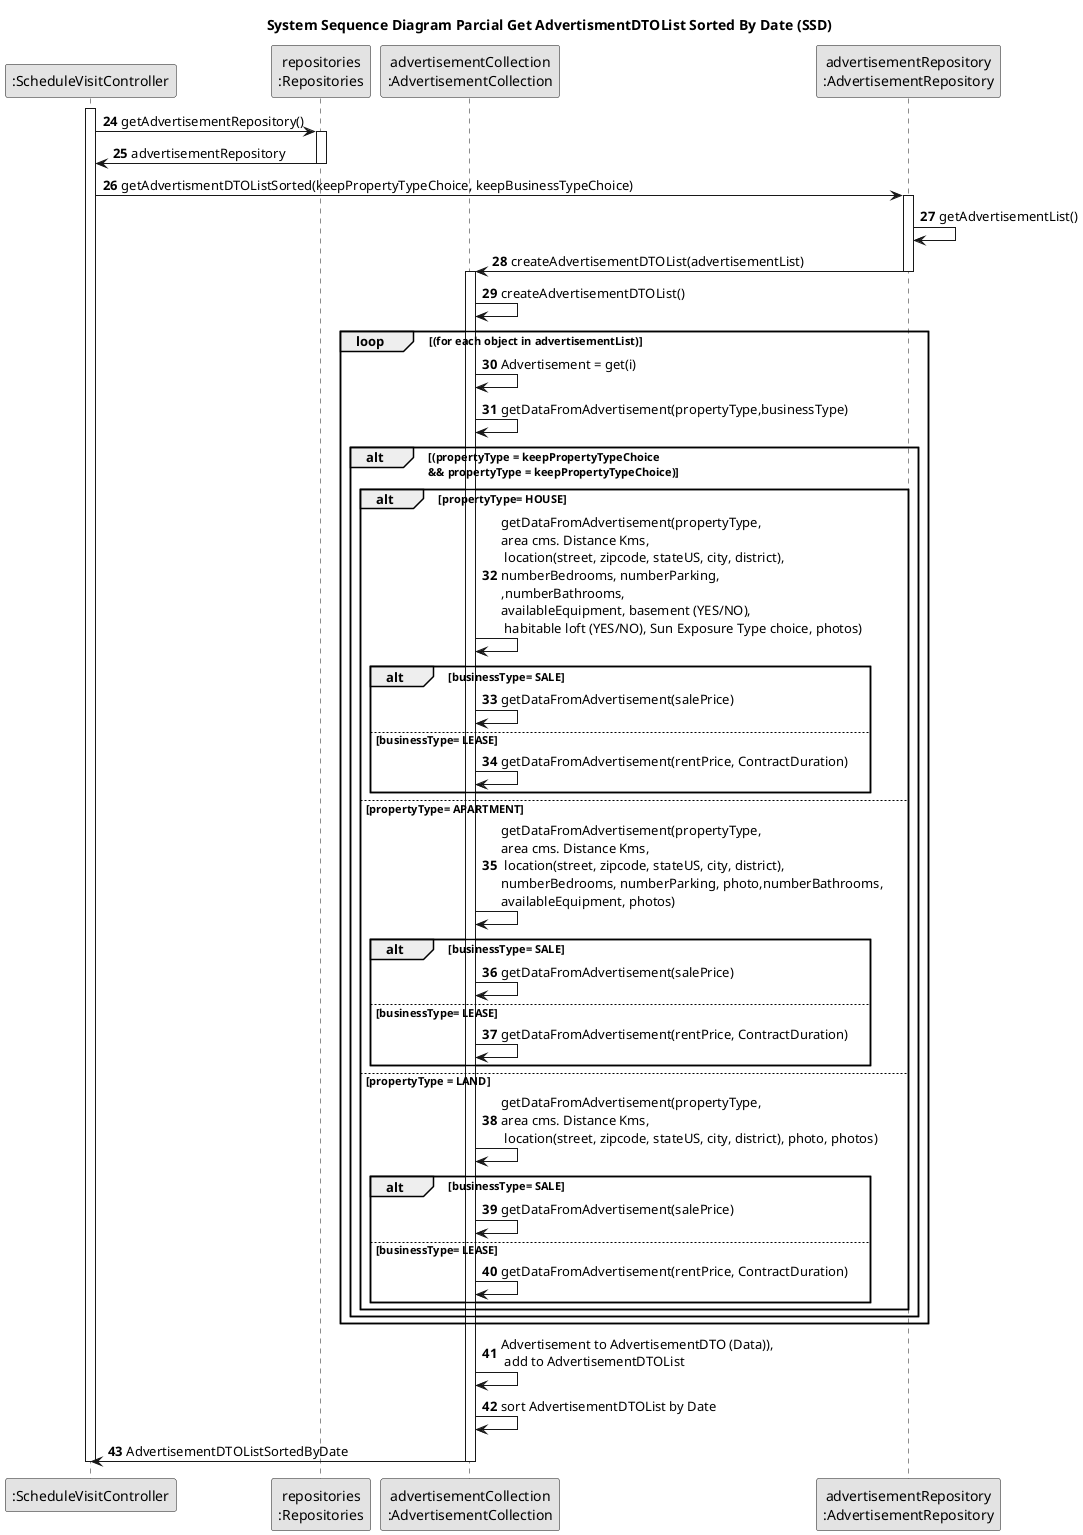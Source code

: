 @startuml
skinparam monochrome true
skinparam packageStyle rectangle
skinparam shadowing false

title System Sequence Diagram Parcial Get AdvertismentDTOList Sorted By Date (SSD)

'hide footbox

participant ":ScheduleVisitController" as CTRL

participant "repositories\n:Repositories" as repositories
participant "advertisementCollection\n:AdvertisementCollection" as advertisementCollection
participant "advertisementRepository\n:AdvertisementRepository" as advertisementRepository

autonumber 24

        activate CTRL

            CTRL -> repositories : getAdvertisementRepository()
            activate repositories

            repositories -> CTRL: advertisementRepository
            deactivate repositories


            CTRL -> advertisementRepository : getAdvertismentDTOListSorted(keepPropertyTypeChoice, keepBusinessTypeChoice)
            activate advertisementRepository

                advertisementRepository -> advertisementRepository : getAdvertisementList()

                advertisementRepository -> advertisementCollection : createAdvertisementDTOList(advertisementList)
                deactivate advertisementRepository
                activate advertisementCollection

                advertisementCollection -> advertisementCollection : createAdvertisementDTOList()


loop (for each object in advertisementList)

                advertisementCollection -> advertisementCollection: Advertisement = get(i)
                advertisementCollection -> advertisementCollection: getDataFromAdvertisement(propertyType,businessType)

    alt (propertyType = keepPropertyTypeChoice \n&& propertyType = keepPropertyTypeChoice)
        alt propertyType= HOUSE

                advertisementCollection -> advertisementCollection: getDataFromAdvertisement(propertyType, \narea cms. Distance Kms,\n location(street, zipcode, stateUS, city, district), \nnumberBedrooms, numberParking, \n,numberBathrooms, \navailableEquipment, basement (YES/NO),\n habitable loft (YES/NO), Sun Exposure Type choice, photos)

            alt businessType= SALE

                advertisementCollection -> advertisementCollection: getDataFromAdvertisement(salePrice)

            else businessType= LEASE

                advertisementCollection -> advertisementCollection: getDataFromAdvertisement(rentPrice, ContractDuration)

            end

        else propertyType= APARTMENT

                advertisementCollection -> advertisementCollection: getDataFromAdvertisement(propertyType, \narea cms. Distance Kms,\n location(street, zipcode, stateUS, city, district), \nnumberBedrooms, numberParking, photo,numberBathrooms, \navailableEquipment, photos)

            alt businessType= SALE

                advertisementCollection -> advertisementCollection: getDataFromAdvertisement(salePrice)

            else businessType= LEASE

                advertisementCollection -> advertisementCollection: getDataFromAdvertisement(rentPrice, ContractDuration)

            end

        else propertyType = LAND

                advertisementCollection -> advertisementCollection: getDataFromAdvertisement(propertyType, \narea cms. Distance Kms,\n location(street, zipcode, stateUS, city, district), photo, photos)

            alt businessType= SALE

                advertisementCollection -> advertisementCollection: getDataFromAdvertisement(salePrice)

            else businessType= LEASE

                advertisementCollection -> advertisementCollection: getDataFromAdvertisement(rentPrice, ContractDuration)

            end

        end

    end
end
                advertisementCollection -> advertisementCollection : Advertisement to AdvertisementDTO (Data)),\n add to AdvertisementDTOList

                advertisementCollection -> advertisementCollection : sort AdvertisementDTOList by Date

                advertisementCollection -> CTRL : AdvertisementDTOListSortedByDate
                deactivate advertisementCollection


        deactivate CTRL

@enduml